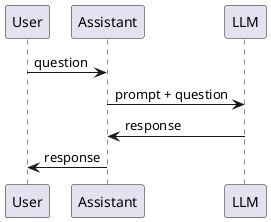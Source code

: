 @startuml RAG

User -> Assistant: question
Assistant -> LLM: prompt + question
LLM -> Assistant: response
Assistant -> User: response

@enduml